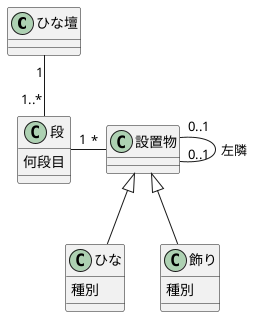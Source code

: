 @startuml

class "ひな壇" as Hinadan {
}

class "段" as Dan {
    何段目
}

class "設置物" as Object {
}

class "ひな" as Hina {
    種別
}

class "飾り" as Kazari {
    種別
}

Hinadan "1" -- "1..*" Dan
Dan "1" - "*" Object

Object "0..1" -- "0..1" Object : 左隣

Object <|-- Kazari
Object <|-- Hina

@enduml
